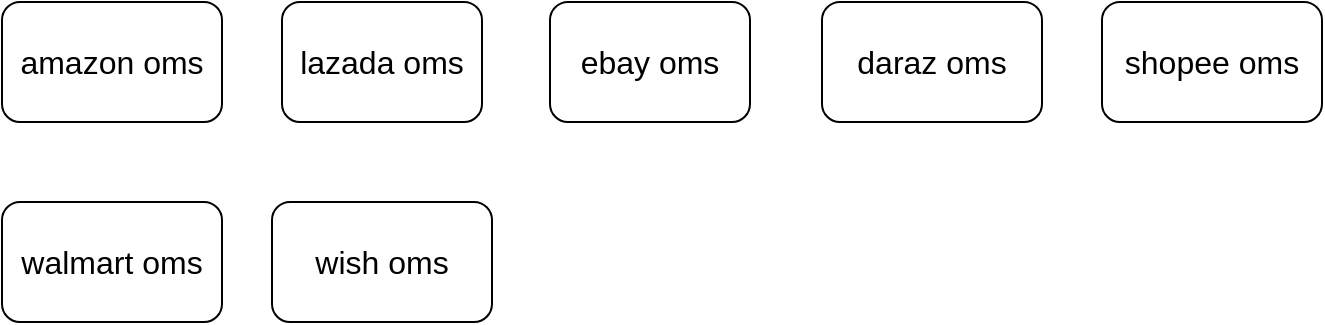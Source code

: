 <mxfile version="22.0.8" type="github">
  <diagram name="第 1 页" id="Fff9GgAuKrWAXovNJm6C">
    <mxGraphModel dx="1014" dy="525" grid="1" gridSize="10" guides="1" tooltips="1" connect="1" arrows="1" fold="1" page="1" pageScale="1" pageWidth="827" pageHeight="1169" math="0" shadow="0">
      <root>
        <mxCell id="0" />
        <mxCell id="1" parent="0" />
        <mxCell id="JugSg7lujtj9oitmNyVM-1" value="&lt;font style=&quot;font-size: 16px;&quot;&gt;lazada oms&lt;/font&gt;" style="rounded=1;whiteSpace=wrap;html=1;" vertex="1" parent="1">
          <mxGeometry x="180" y="100" width="100" height="60" as="geometry" />
        </mxCell>
        <mxCell id="JugSg7lujtj9oitmNyVM-2" value="&lt;font style=&quot;font-size: 16px;&quot;&gt;ebay oms&lt;/font&gt;" style="rounded=1;whiteSpace=wrap;html=1;" vertex="1" parent="1">
          <mxGeometry x="314" y="100" width="100" height="60" as="geometry" />
        </mxCell>
        <mxCell id="JugSg7lujtj9oitmNyVM-3" value="&lt;font style=&quot;font-size: 16px;&quot;&gt;daraz&amp;nbsp;oms&lt;/font&gt;" style="rounded=1;whiteSpace=wrap;html=1;" vertex="1" parent="1">
          <mxGeometry x="450" y="100" width="110" height="60" as="geometry" />
        </mxCell>
        <mxCell id="JugSg7lujtj9oitmNyVM-4" value="&lt;font style=&quot;font-size: 16px;&quot;&gt;amazon oms&lt;/font&gt;" style="rounded=1;whiteSpace=wrap;html=1;" vertex="1" parent="1">
          <mxGeometry x="40" y="100" width="110" height="60" as="geometry" />
        </mxCell>
        <mxCell id="JugSg7lujtj9oitmNyVM-5" value="&lt;font style=&quot;font-size: 16px;&quot;&gt;shopee oms&lt;/font&gt;" style="rounded=1;whiteSpace=wrap;html=1;" vertex="1" parent="1">
          <mxGeometry x="590" y="100" width="110" height="60" as="geometry" />
        </mxCell>
        <mxCell id="JugSg7lujtj9oitmNyVM-6" value="&lt;font style=&quot;font-size: 16px;&quot;&gt;walmart oms&lt;/font&gt;" style="rounded=1;whiteSpace=wrap;html=1;" vertex="1" parent="1">
          <mxGeometry x="40" y="200" width="110" height="60" as="geometry" />
        </mxCell>
        <mxCell id="JugSg7lujtj9oitmNyVM-7" value="&lt;font style=&quot;font-size: 16px;&quot;&gt;wish oms&lt;/font&gt;" style="rounded=1;whiteSpace=wrap;html=1;" vertex="1" parent="1">
          <mxGeometry x="175" y="200" width="110" height="60" as="geometry" />
        </mxCell>
      </root>
    </mxGraphModel>
  </diagram>
</mxfile>
